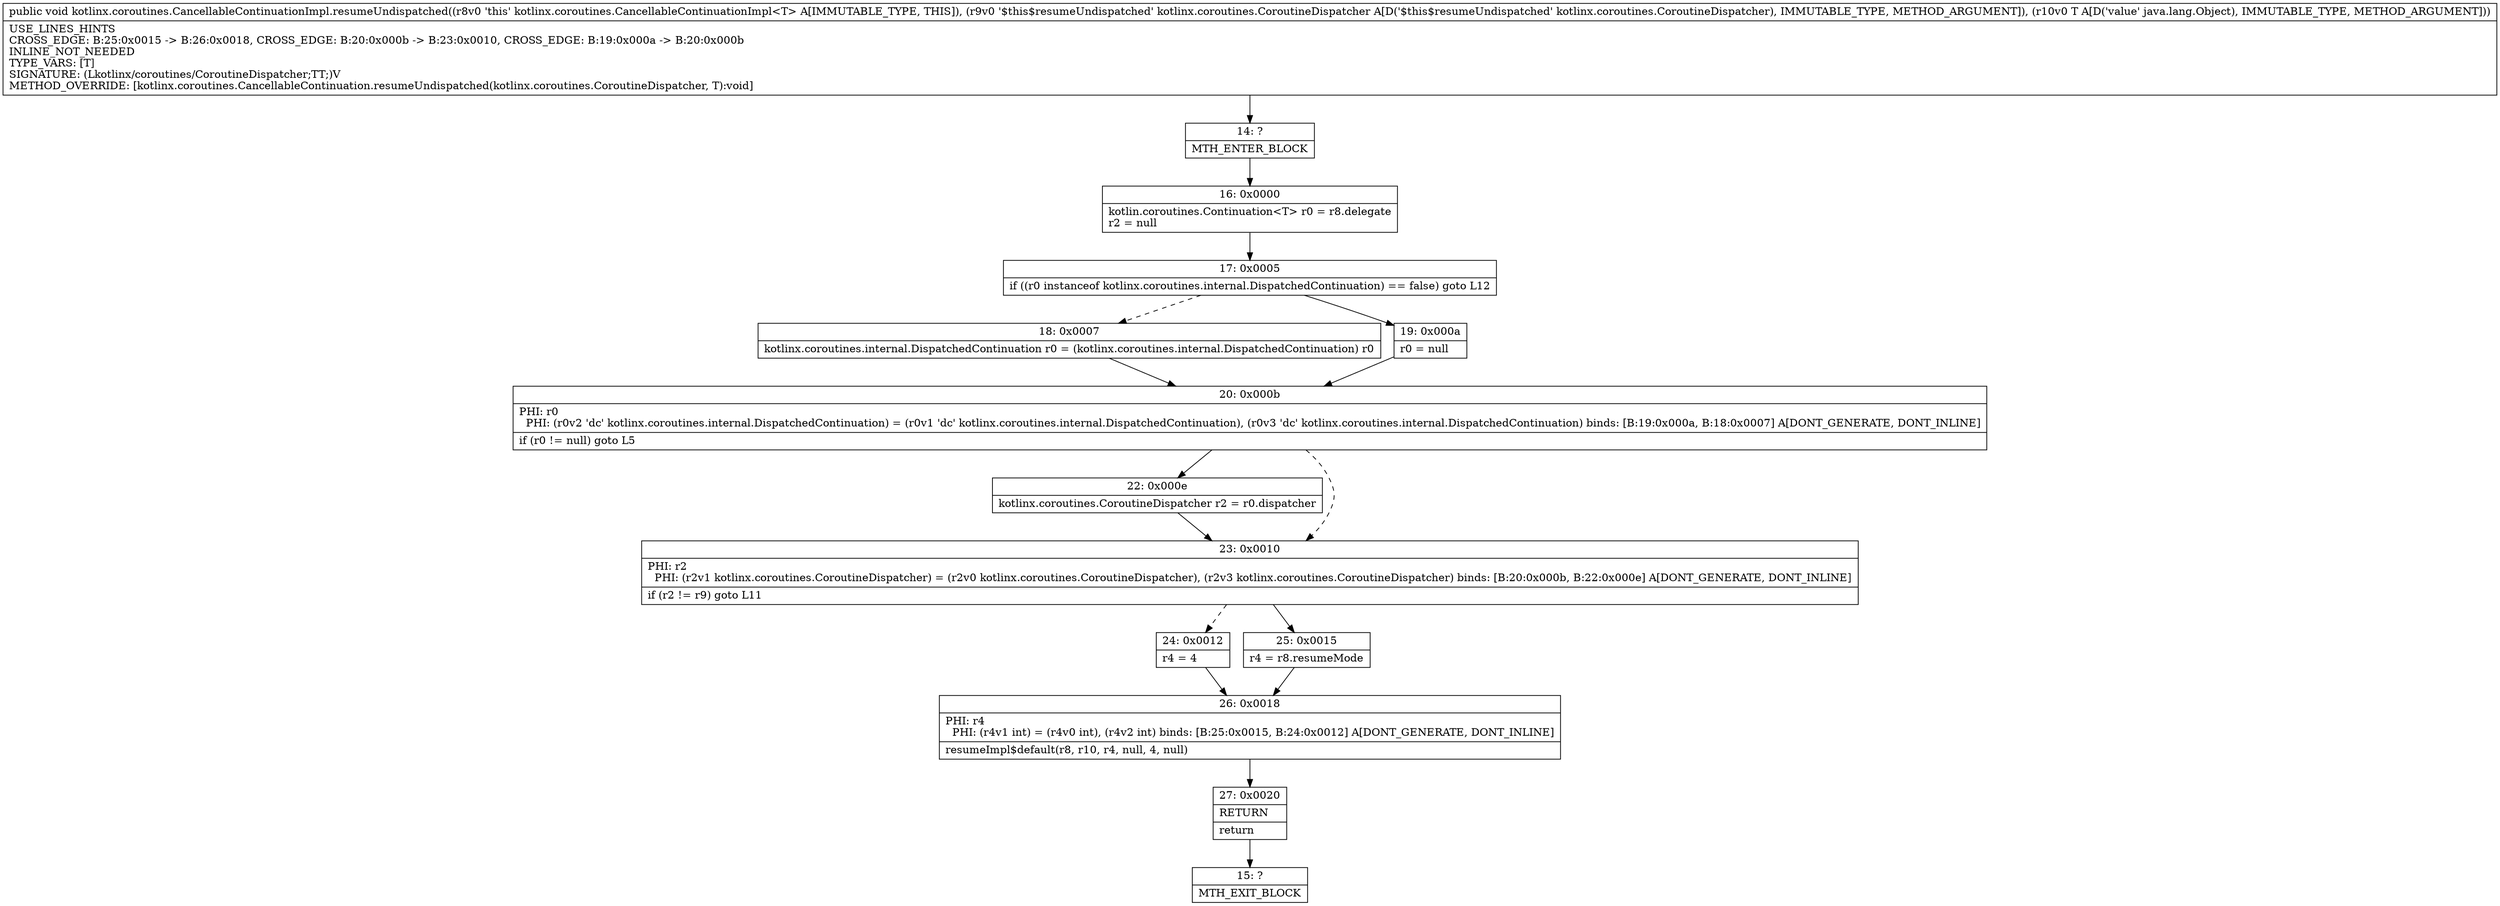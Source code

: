 digraph "CFG forkotlinx.coroutines.CancellableContinuationImpl.resumeUndispatched(Lkotlinx\/coroutines\/CoroutineDispatcher;Ljava\/lang\/Object;)V" {
Node_14 [shape=record,label="{14\:\ ?|MTH_ENTER_BLOCK\l}"];
Node_16 [shape=record,label="{16\:\ 0x0000|kotlin.coroutines.Continuation\<T\> r0 = r8.delegate\lr2 = null\l}"];
Node_17 [shape=record,label="{17\:\ 0x0005|if ((r0 instanceof kotlinx.coroutines.internal.DispatchedContinuation) == false) goto L12\l}"];
Node_18 [shape=record,label="{18\:\ 0x0007|kotlinx.coroutines.internal.DispatchedContinuation r0 = (kotlinx.coroutines.internal.DispatchedContinuation) r0\l}"];
Node_20 [shape=record,label="{20\:\ 0x000b|PHI: r0 \l  PHI: (r0v2 'dc' kotlinx.coroutines.internal.DispatchedContinuation) = (r0v1 'dc' kotlinx.coroutines.internal.DispatchedContinuation), (r0v3 'dc' kotlinx.coroutines.internal.DispatchedContinuation) binds: [B:19:0x000a, B:18:0x0007] A[DONT_GENERATE, DONT_INLINE]\l|if (r0 != null) goto L5\l}"];
Node_22 [shape=record,label="{22\:\ 0x000e|kotlinx.coroutines.CoroutineDispatcher r2 = r0.dispatcher\l}"];
Node_23 [shape=record,label="{23\:\ 0x0010|PHI: r2 \l  PHI: (r2v1 kotlinx.coroutines.CoroutineDispatcher) = (r2v0 kotlinx.coroutines.CoroutineDispatcher), (r2v3 kotlinx.coroutines.CoroutineDispatcher) binds: [B:20:0x000b, B:22:0x000e] A[DONT_GENERATE, DONT_INLINE]\l|if (r2 != r9) goto L11\l}"];
Node_24 [shape=record,label="{24\:\ 0x0012|r4 = 4\l}"];
Node_26 [shape=record,label="{26\:\ 0x0018|PHI: r4 \l  PHI: (r4v1 int) = (r4v0 int), (r4v2 int) binds: [B:25:0x0015, B:24:0x0012] A[DONT_GENERATE, DONT_INLINE]\l|resumeImpl$default(r8, r10, r4, null, 4, null)\l}"];
Node_27 [shape=record,label="{27\:\ 0x0020|RETURN\l|return\l}"];
Node_15 [shape=record,label="{15\:\ ?|MTH_EXIT_BLOCK\l}"];
Node_25 [shape=record,label="{25\:\ 0x0015|r4 = r8.resumeMode\l}"];
Node_19 [shape=record,label="{19\:\ 0x000a|r0 = null\l}"];
MethodNode[shape=record,label="{public void kotlinx.coroutines.CancellableContinuationImpl.resumeUndispatched((r8v0 'this' kotlinx.coroutines.CancellableContinuationImpl\<T\> A[IMMUTABLE_TYPE, THIS]), (r9v0 '$this$resumeUndispatched' kotlinx.coroutines.CoroutineDispatcher A[D('$this$resumeUndispatched' kotlinx.coroutines.CoroutineDispatcher), IMMUTABLE_TYPE, METHOD_ARGUMENT]), (r10v0 T A[D('value' java.lang.Object), IMMUTABLE_TYPE, METHOD_ARGUMENT]))  | USE_LINES_HINTS\lCROSS_EDGE: B:25:0x0015 \-\> B:26:0x0018, CROSS_EDGE: B:20:0x000b \-\> B:23:0x0010, CROSS_EDGE: B:19:0x000a \-\> B:20:0x000b\lINLINE_NOT_NEEDED\lTYPE_VARS: [T]\lSIGNATURE: (Lkotlinx\/coroutines\/CoroutineDispatcher;TT;)V\lMETHOD_OVERRIDE: [kotlinx.coroutines.CancellableContinuation.resumeUndispatched(kotlinx.coroutines.CoroutineDispatcher, T):void]\l}"];
MethodNode -> Node_14;Node_14 -> Node_16;
Node_16 -> Node_17;
Node_17 -> Node_18[style=dashed];
Node_17 -> Node_19;
Node_18 -> Node_20;
Node_20 -> Node_22;
Node_20 -> Node_23[style=dashed];
Node_22 -> Node_23;
Node_23 -> Node_24[style=dashed];
Node_23 -> Node_25;
Node_24 -> Node_26;
Node_26 -> Node_27;
Node_27 -> Node_15;
Node_25 -> Node_26;
Node_19 -> Node_20;
}

